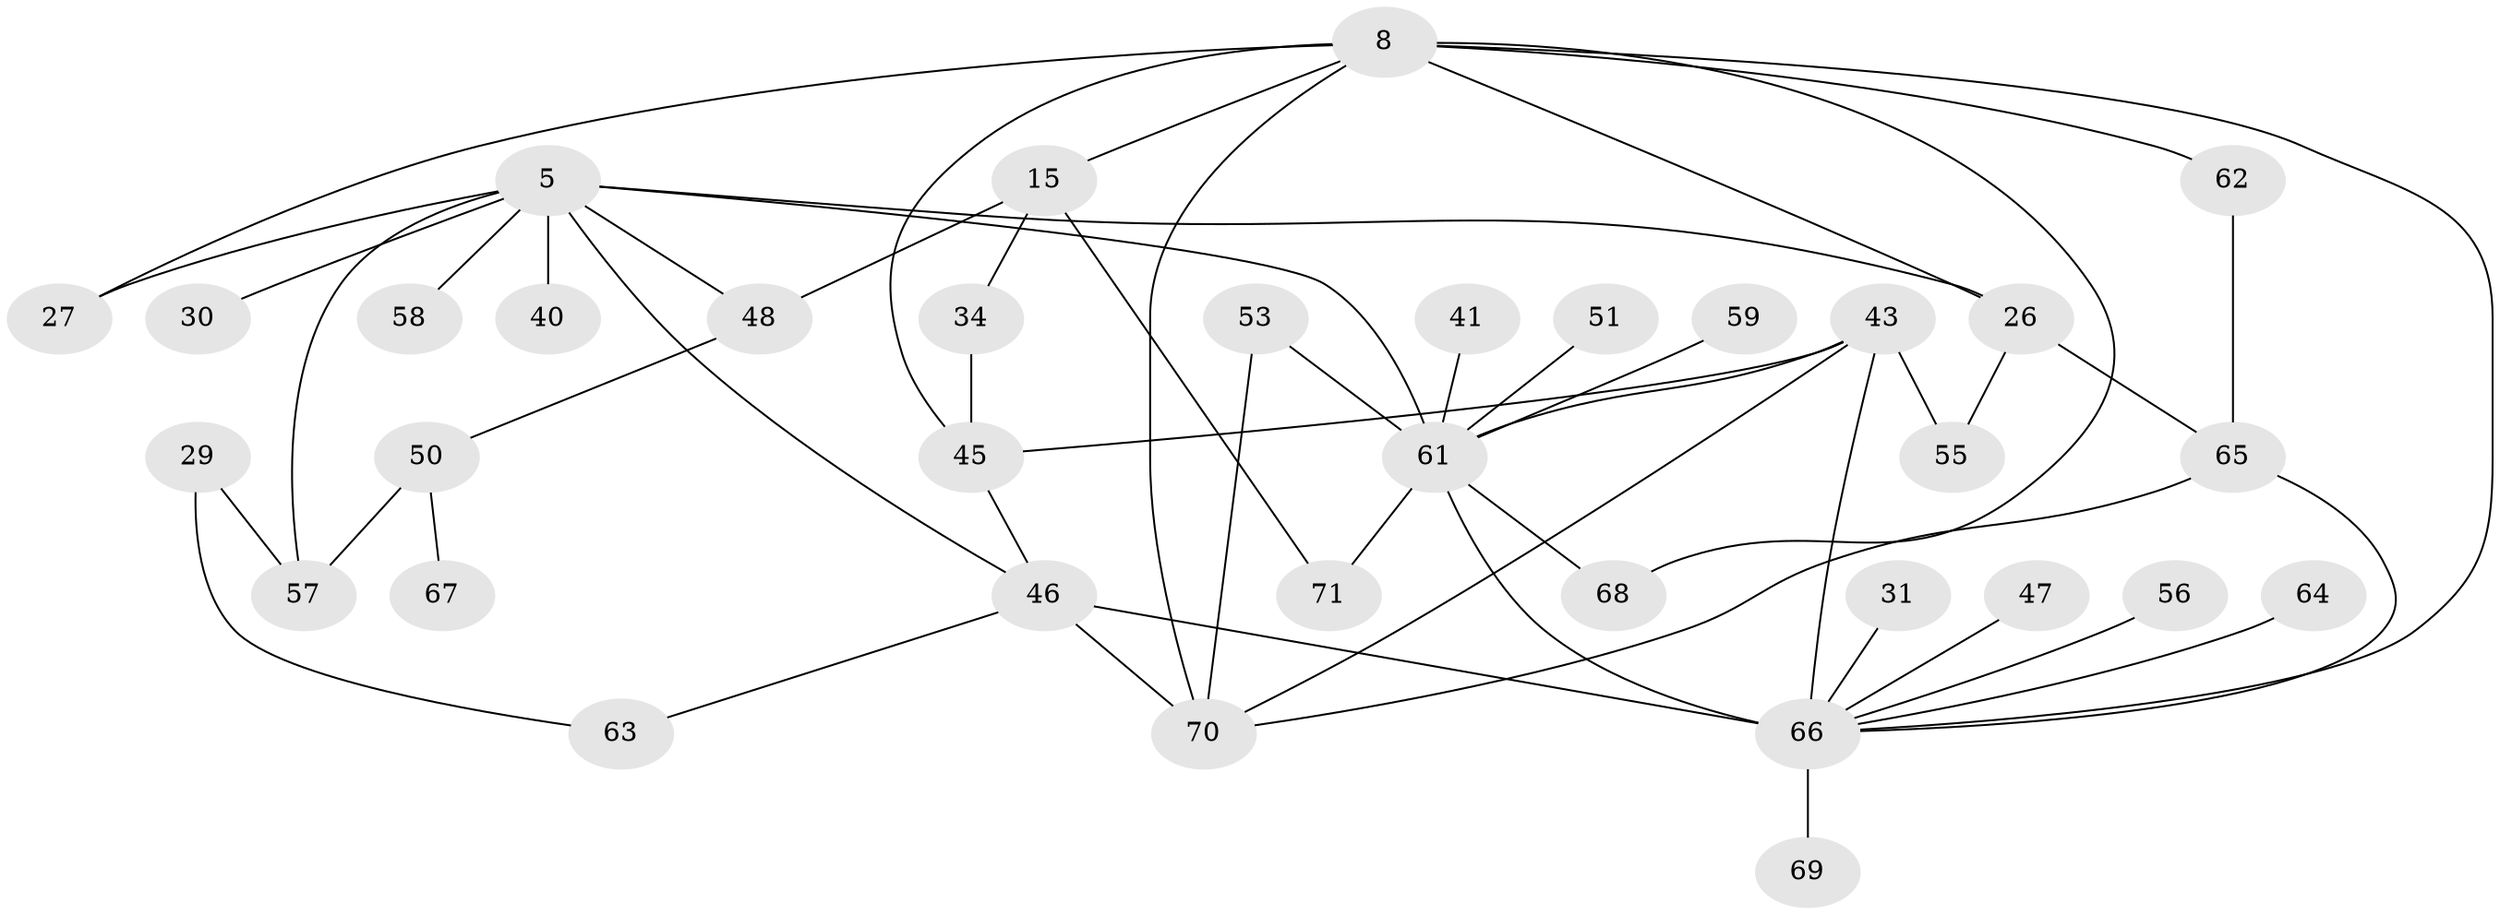 // original degree distribution, {8: 0.04225352112676056, 4: 0.14084507042253522, 5: 0.056338028169014086, 6: 0.028169014084507043, 2: 0.36619718309859156, 3: 0.18309859154929578, 1: 0.18309859154929578}
// Generated by graph-tools (version 1.1) at 2025/42/03/09/25 04:42:50]
// undirected, 35 vertices, 53 edges
graph export_dot {
graph [start="1"]
  node [color=gray90,style=filled];
  5 [super="+1"];
  8 [super="+7"];
  15;
  26 [super="+9+2"];
  27;
  29;
  30 [super="+16"];
  31;
  34 [super="+20"];
  40;
  41;
  43 [super="+10"];
  45 [super="+39+24"];
  46 [super="+28+19"];
  47;
  48;
  50;
  51;
  53;
  55 [super="+38"];
  56;
  57 [super="+13"];
  58;
  59;
  61 [super="+49+37"];
  62;
  63 [super="+52"];
  64;
  65 [super="+32+44"];
  66 [super="+23"];
  67;
  68 [super="+42"];
  69;
  70 [super="+17"];
  71 [super="+60"];
  5 -- 27;
  5 -- 57 [weight=2];
  5 -- 40;
  5 -- 48;
  5 -- 58;
  5 -- 26;
  5 -- 46;
  5 -- 30;
  5 -- 61 [weight=2];
  8 -- 15 [weight=2];
  8 -- 62;
  8 -- 26 [weight=2];
  8 -- 27;
  8 -- 70;
  8 -- 45;
  8 -- 66;
  8 -- 68;
  15 -- 71;
  15 -- 48;
  15 -- 34;
  26 -- 65;
  26 -- 55;
  29 -- 57 [weight=2];
  29 -- 63;
  31 -- 66;
  34 -- 45;
  41 -- 61;
  43 -- 55;
  43 -- 70;
  43 -- 45 [weight=2];
  43 -- 61;
  43 -- 66;
  45 -- 46;
  46 -- 66 [weight=2];
  46 -- 70 [weight=2];
  46 -- 63;
  47 -- 66;
  48 -- 50;
  50 -- 57 [weight=2];
  50 -- 67;
  51 -- 61;
  53 -- 70;
  53 -- 61;
  56 -- 66;
  59 -- 61;
  61 -- 66 [weight=3];
  61 -- 68;
  61 -- 71;
  62 -- 65;
  64 -- 66;
  65 -- 66;
  65 -- 70;
  66 -- 69;
}
